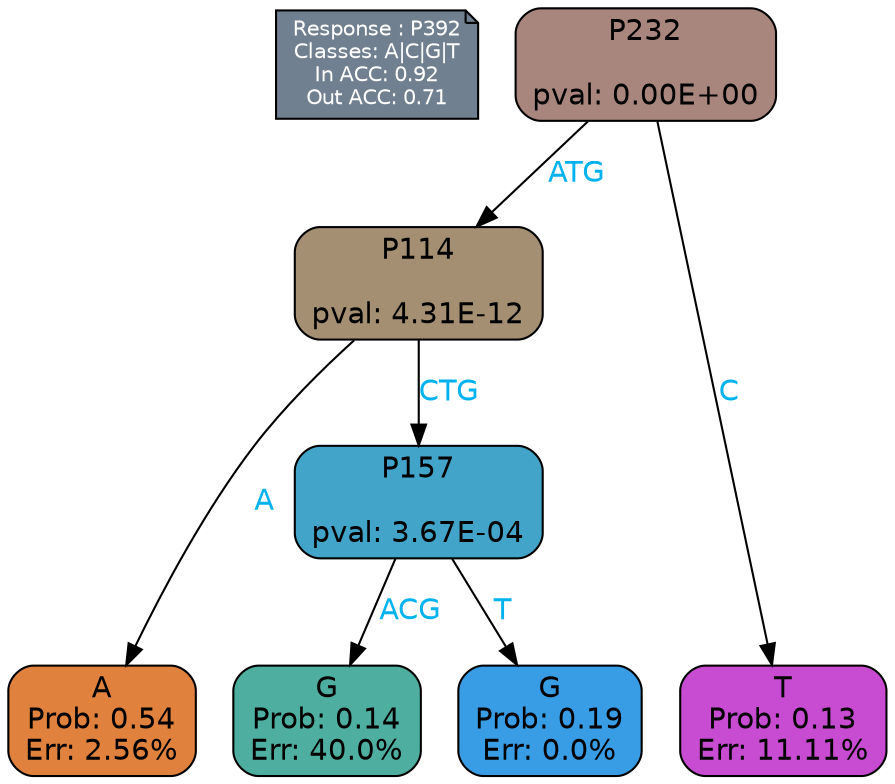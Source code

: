 digraph Tree {
node [shape=box, style="filled, rounded", color="black", fontname=helvetica] ;
graph [ranksep=equally, splines=polylines, bgcolor=transparent, dpi=600] ;
edge [fontname=helvetica] ;
LEGEND [label="Response : P392
Classes: A|C|G|T
In ACC: 0.92
Out ACC: 0.71
",shape=note,align=left,style=filled,fillcolor="slategray",fontcolor="white",fontsize=10];1 [label="P232

pval: 0.00E+00", fillcolor="#a8867e"] ;
2 [label="P114

pval: 4.31E-12", fillcolor="#a48f72"] ;
3 [label="A
Prob: 0.54
Err: 2.56%", fillcolor="#e0813d"] ;
4 [label="P157

pval: 3.67E-04", fillcolor="#41a4c8"] ;
5 [label="G
Prob: 0.14
Err: 40.0%", fillcolor="#4eafa0"] ;
6 [label="G
Prob: 0.19
Err: 0.0%", fillcolor="#399de5"] ;
7 [label="T
Prob: 0.13
Err: 11.11%", fillcolor="#c74cd1"] ;
1 -> 2 [label="ATG",fontcolor=deepskyblue2] ;
1 -> 7 [label="C",fontcolor=deepskyblue2] ;
2 -> 3 [label="A",fontcolor=deepskyblue2] ;
2 -> 4 [label="CTG",fontcolor=deepskyblue2] ;
4 -> 5 [label="ACG",fontcolor=deepskyblue2] ;
4 -> 6 [label="T",fontcolor=deepskyblue2] ;
{rank = same; 3;5;6;7;}{rank = same; LEGEND;1;}}